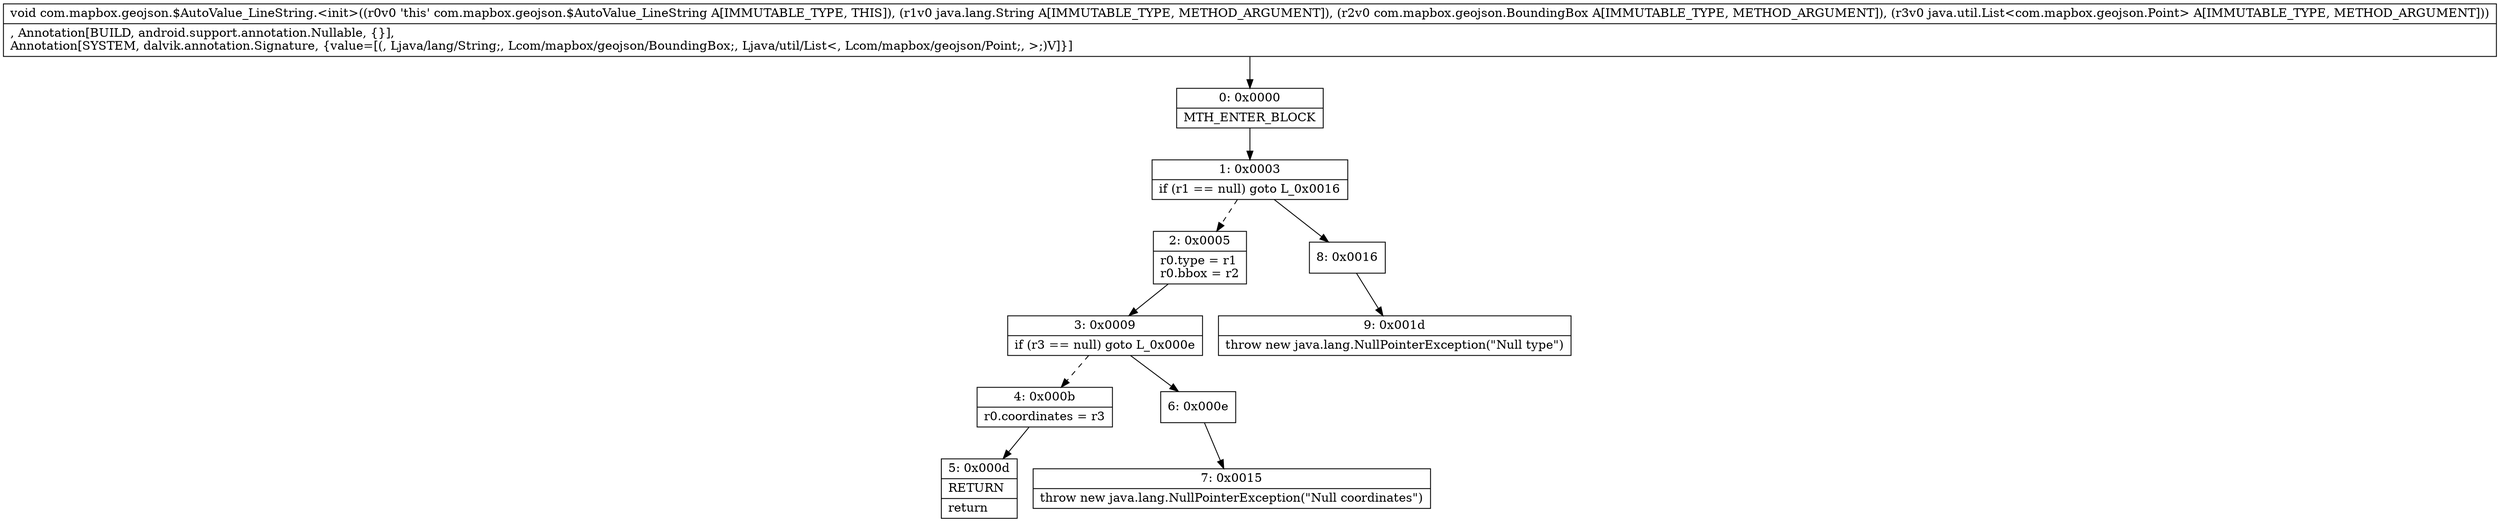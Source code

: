 digraph "CFG forcom.mapbox.geojson.$AutoValue_LineString.\<init\>(Ljava\/lang\/String;Lcom\/mapbox\/geojson\/BoundingBox;Ljava\/util\/List;)V" {
Node_0 [shape=record,label="{0\:\ 0x0000|MTH_ENTER_BLOCK\l}"];
Node_1 [shape=record,label="{1\:\ 0x0003|if (r1 == null) goto L_0x0016\l}"];
Node_2 [shape=record,label="{2\:\ 0x0005|r0.type = r1\lr0.bbox = r2\l}"];
Node_3 [shape=record,label="{3\:\ 0x0009|if (r3 == null) goto L_0x000e\l}"];
Node_4 [shape=record,label="{4\:\ 0x000b|r0.coordinates = r3\l}"];
Node_5 [shape=record,label="{5\:\ 0x000d|RETURN\l|return\l}"];
Node_6 [shape=record,label="{6\:\ 0x000e}"];
Node_7 [shape=record,label="{7\:\ 0x0015|throw new java.lang.NullPointerException(\"Null coordinates\")\l}"];
Node_8 [shape=record,label="{8\:\ 0x0016}"];
Node_9 [shape=record,label="{9\:\ 0x001d|throw new java.lang.NullPointerException(\"Null type\")\l}"];
MethodNode[shape=record,label="{void com.mapbox.geojson.$AutoValue_LineString.\<init\>((r0v0 'this' com.mapbox.geojson.$AutoValue_LineString A[IMMUTABLE_TYPE, THIS]), (r1v0 java.lang.String A[IMMUTABLE_TYPE, METHOD_ARGUMENT]), (r2v0 com.mapbox.geojson.BoundingBox A[IMMUTABLE_TYPE, METHOD_ARGUMENT]), (r3v0 java.util.List\<com.mapbox.geojson.Point\> A[IMMUTABLE_TYPE, METHOD_ARGUMENT]))  | , Annotation[BUILD, android.support.annotation.Nullable, \{\}], \lAnnotation[SYSTEM, dalvik.annotation.Signature, \{value=[(, Ljava\/lang\/String;, Lcom\/mapbox\/geojson\/BoundingBox;, Ljava\/util\/List\<, Lcom\/mapbox\/geojson\/Point;, \>;)V]\}]\l}"];
MethodNode -> Node_0;
Node_0 -> Node_1;
Node_1 -> Node_2[style=dashed];
Node_1 -> Node_8;
Node_2 -> Node_3;
Node_3 -> Node_4[style=dashed];
Node_3 -> Node_6;
Node_4 -> Node_5;
Node_6 -> Node_7;
Node_8 -> Node_9;
}

